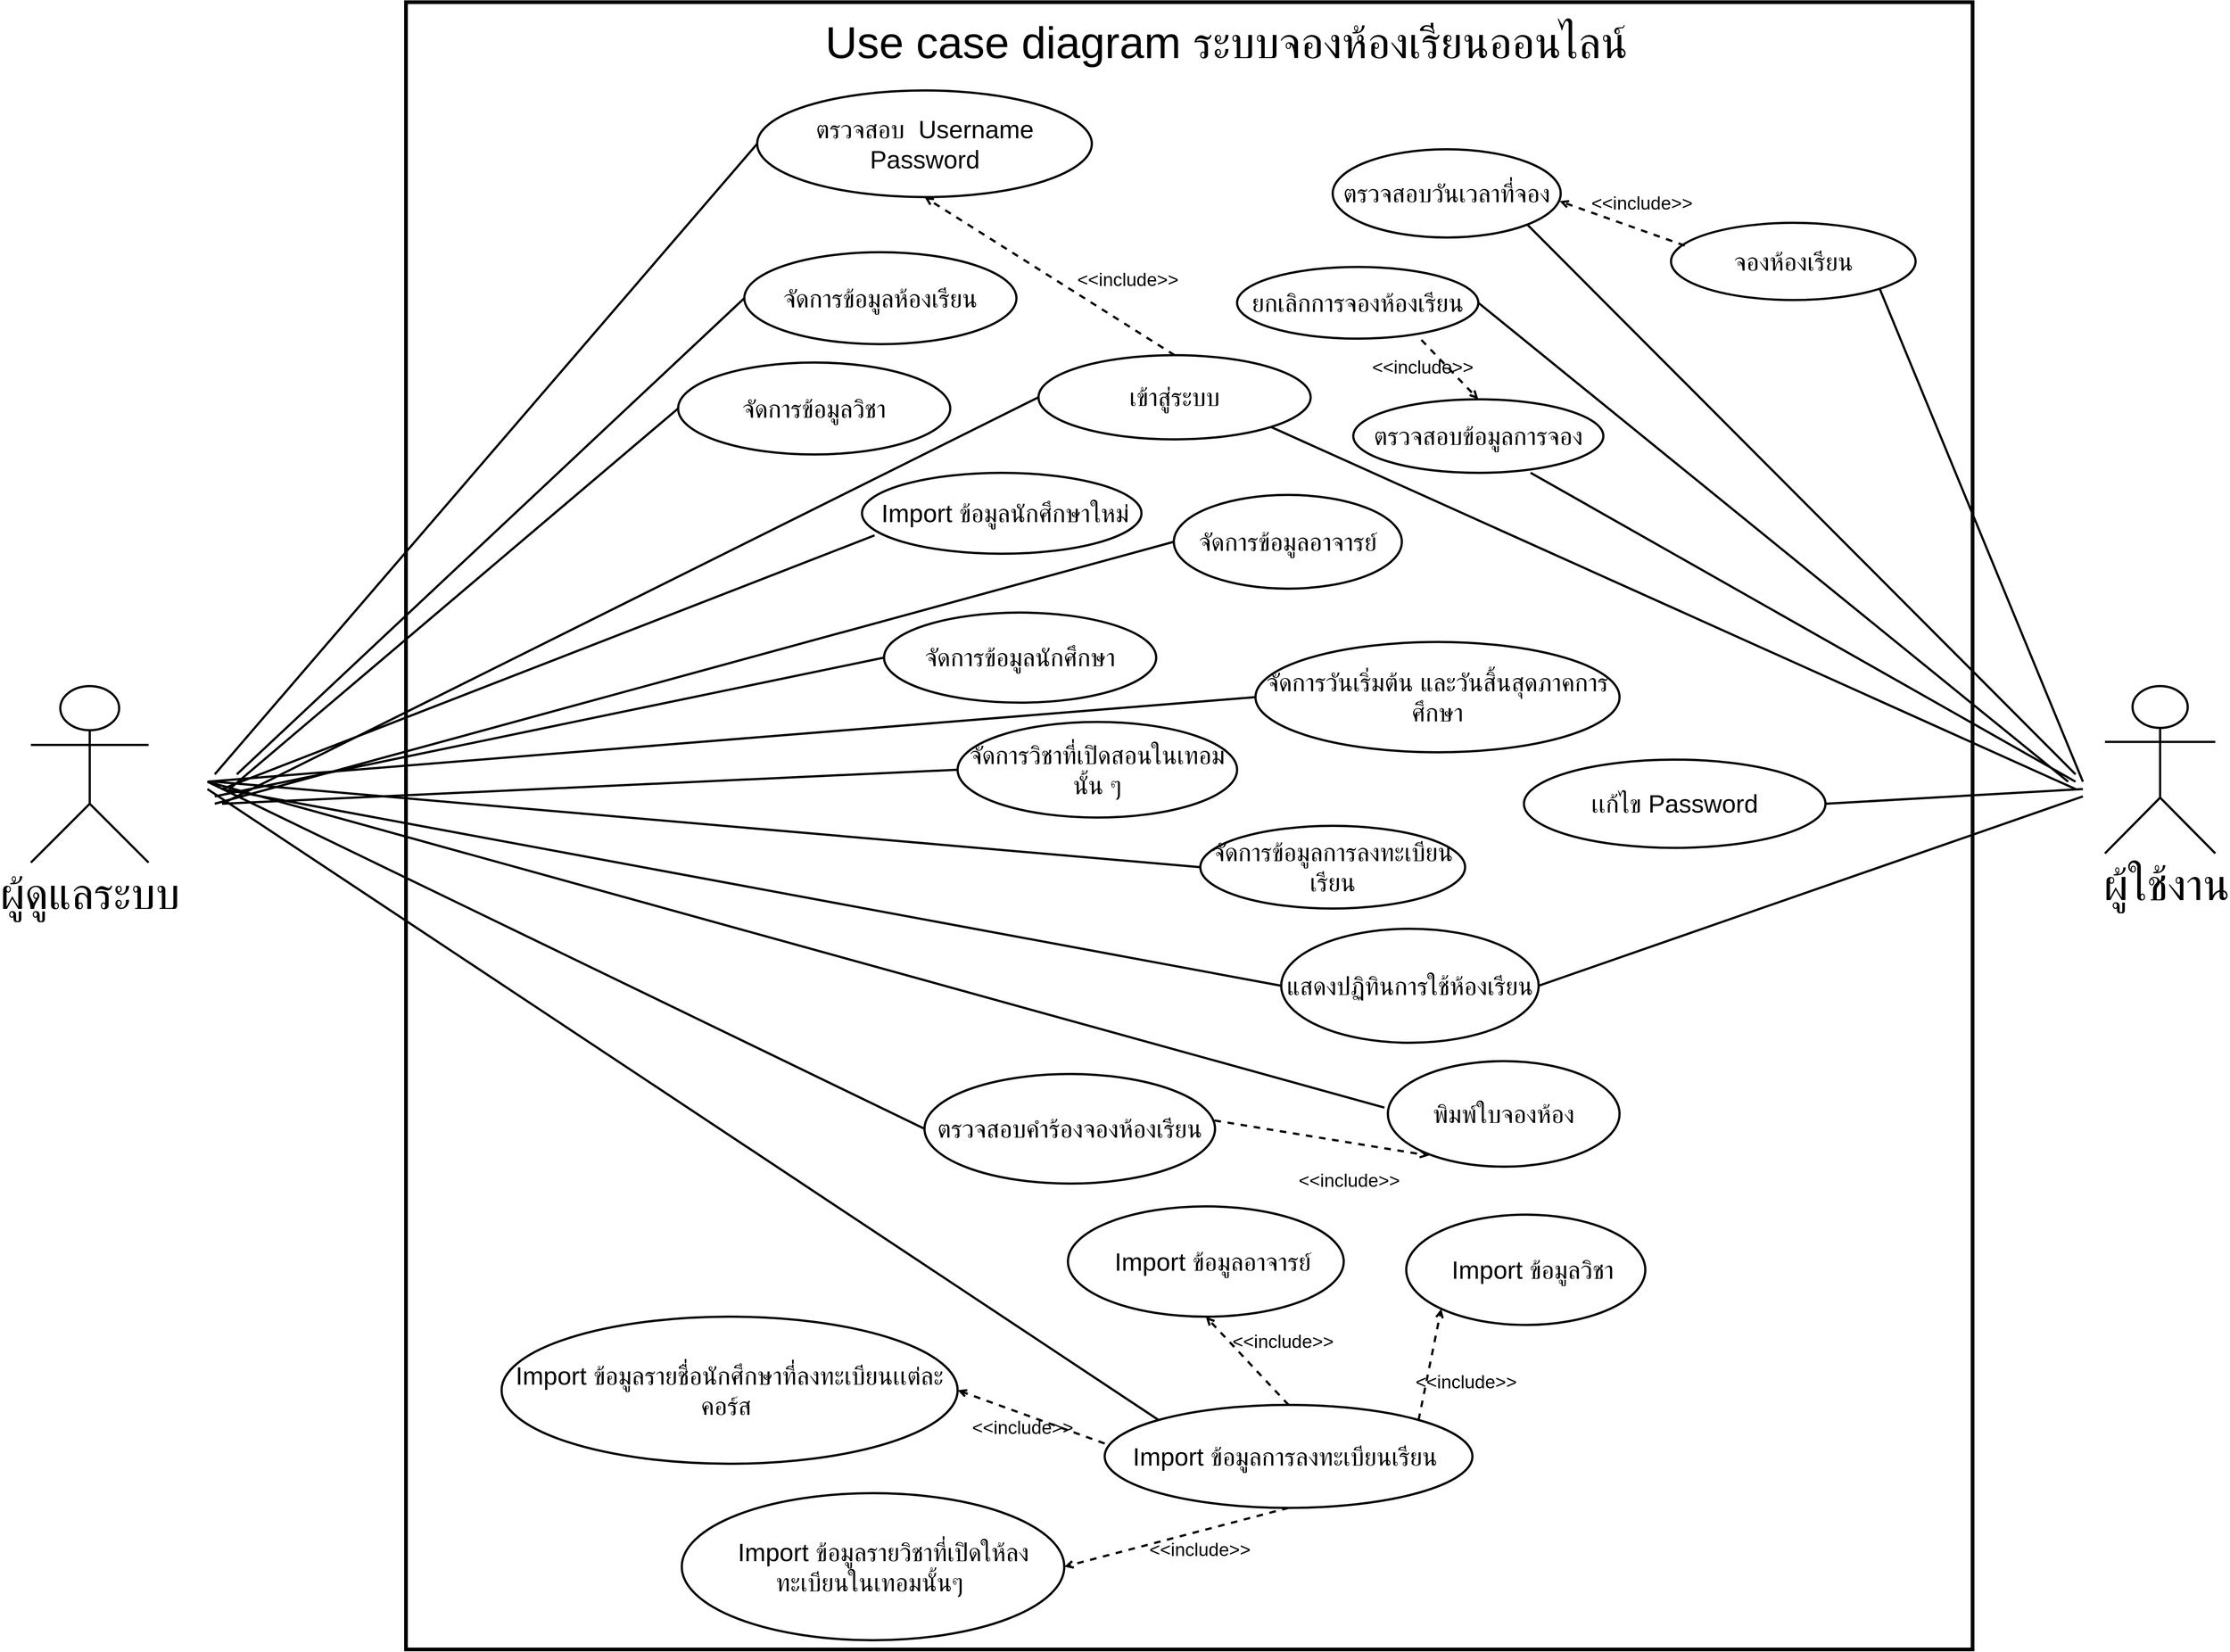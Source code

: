 <mxfile version="21.6.8" type="device">
  <diagram id="C5RBs43oDa-KdzZeNtuy" name="Page-1">
    <mxGraphModel dx="4197" dy="2317" grid="1" gridSize="10" guides="1" tooltips="1" connect="1" arrows="1" fold="1" page="1" pageScale="1" pageWidth="827" pageHeight="1169" math="0" shadow="0">
      <root>
        <mxCell id="WIyWlLk6GJQsqaUBKTNV-0" />
        <mxCell id="WIyWlLk6GJQsqaUBKTNV-1" parent="WIyWlLk6GJQsqaUBKTNV-0" />
        <mxCell id="xALUO3HwdJlkxT8yfgA3-319" value="" style="html=1;whiteSpace=wrap;strokeWidth=5;" parent="WIyWlLk6GJQsqaUBKTNV-1" vertex="1">
          <mxGeometry x="610" y="30" width="2130" height="2240" as="geometry" />
        </mxCell>
        <mxCell id="xALUO3HwdJlkxT8yfgA3-321" value="&lt;font style=&quot;font-size: 60px;&quot;&gt;ผู้ดูแลระบบ&lt;/font&gt;" style="shape=umlActor;verticalLabelPosition=bottom;verticalAlign=top;html=1;strokeWidth=3;" parent="WIyWlLk6GJQsqaUBKTNV-1" vertex="1">
          <mxGeometry x="100" y="960" width="160" height="240" as="geometry" />
        </mxCell>
        <mxCell id="xALUO3HwdJlkxT8yfgA3-324" value="&lt;font style=&quot;font-size: 34px;&quot;&gt;เข้าสู่ระบบ&lt;/font&gt;" style="ellipse;whiteSpace=wrap;html=1;strokeWidth=3;" parent="WIyWlLk6GJQsqaUBKTNV-1" vertex="1">
          <mxGeometry x="1470" y="510" width="370" height="114.5" as="geometry" />
        </mxCell>
        <mxCell id="xALUO3HwdJlkxT8yfgA3-325" value="&lt;font style=&quot;font-size: 34px;&quot;&gt;ตรวจสอบ&amp;nbsp; Username Password&lt;/font&gt;" style="ellipse;whiteSpace=wrap;html=1;strokeWidth=3;" parent="WIyWlLk6GJQsqaUBKTNV-1" vertex="1">
          <mxGeometry x="1087.5" y="150" width="455" height="145" as="geometry" />
        </mxCell>
        <mxCell id="xALUO3HwdJlkxT8yfgA3-327" value="&lt;font style=&quot;font-size: 25px;&quot;&gt;&amp;lt;&amp;lt;include&amp;gt;&amp;gt;&lt;/font&gt;" style="html=1;verticalAlign=bottom;labelBackgroundColor=none;endArrow=open;endFill=0;dashed=1;rounded=0;exitX=0.5;exitY=0;exitDx=0;exitDy=0;entryX=0.5;entryY=1;entryDx=0;entryDy=0;strokeWidth=3;" parent="WIyWlLk6GJQsqaUBKTNV-1" source="xALUO3HwdJlkxT8yfgA3-324" target="xALUO3HwdJlkxT8yfgA3-325" edge="1">
          <mxGeometry x="-0.503" y="-39" width="160" relative="1" as="geometry">
            <mxPoint x="814" y="535" as="sourcePoint" />
            <mxPoint x="974" y="535" as="targetPoint" />
            <mxPoint as="offset" />
          </mxGeometry>
        </mxCell>
        <mxCell id="xALUO3HwdJlkxT8yfgA3-330" value="&lt;font style=&quot;font-size: 34px;&quot;&gt;จัดการข้อมูลห้องเรียน&lt;/font&gt;" style="ellipse;whiteSpace=wrap;html=1;strokeWidth=3;" parent="WIyWlLk6GJQsqaUBKTNV-1" vertex="1">
          <mxGeometry x="1070" y="370" width="370" height="125" as="geometry" />
        </mxCell>
        <mxCell id="xALUO3HwdJlkxT8yfgA3-331" value="&lt;font style=&quot;font-size: 34px;&quot;&gt;&amp;nbsp;Import ข้อมูลนักศึกษาใหม่&lt;/font&gt;" style="ellipse;whiteSpace=wrap;html=1;strokeWidth=3;" parent="WIyWlLk6GJQsqaUBKTNV-1" vertex="1">
          <mxGeometry x="1230" y="670" width="380" height="110" as="geometry" />
        </mxCell>
        <mxCell id="xALUO3HwdJlkxT8yfgA3-333" value="&lt;font style=&quot;font-size: 60px;&quot;&gt;Use case diagram ระบบจองห้องเรียนออนไลน์&lt;/font&gt;" style="text;html=1;align=center;verticalAlign=middle;resizable=0;points=[];autosize=1;" parent="WIyWlLk6GJQsqaUBKTNV-1" vertex="1">
          <mxGeometry x="1130" y="40" width="1190" height="90" as="geometry" />
        </mxCell>
        <mxCell id="xALUO3HwdJlkxT8yfgA3-336" value="&lt;font style=&quot;font-size: 34px;&quot;&gt;&amp;nbsp; &amp;nbsp;Import ข้อมูลรายวิชาที่เปิดให้ลงทะเบียนในเทอมนั้นๆ&amp;nbsp;&lt;/font&gt;" style="ellipse;whiteSpace=wrap;html=1;strokeWidth=3;" parent="WIyWlLk6GJQsqaUBKTNV-1" vertex="1">
          <mxGeometry x="985" y="2057.5" width="520" height="200" as="geometry" />
        </mxCell>
        <mxCell id="xALUO3HwdJlkxT8yfgA3-337" value="&lt;font style=&quot;font-size: 34px;&quot;&gt;&amp;nbsp; Import ข้อมูลอาจารย์&lt;/font&gt;" style="ellipse;whiteSpace=wrap;html=1;strokeWidth=3;" parent="WIyWlLk6GJQsqaUBKTNV-1" vertex="1">
          <mxGeometry x="1510" y="1667.5" width="375" height="150" as="geometry" />
        </mxCell>
        <mxCell id="xALUO3HwdJlkxT8yfgA3-338" value="&lt;font style=&quot;font-size: 34px;&quot;&gt;&amp;nbsp; Import ข้อมูลวิชา&lt;/font&gt;" style="ellipse;whiteSpace=wrap;html=1;strokeWidth=3;" parent="WIyWlLk6GJQsqaUBKTNV-1" vertex="1">
          <mxGeometry x="1970" y="1678.75" width="325" height="150" as="geometry" />
        </mxCell>
        <mxCell id="xALUO3HwdJlkxT8yfgA3-341" value="&lt;font style=&quot;font-size: 34px;&quot;&gt; Import ข้อมูลการลงทะเบียนเรียน&amp;nbsp;&lt;/font&gt;" style="ellipse;whiteSpace=wrap;html=1;strokeWidth=3;" parent="WIyWlLk6GJQsqaUBKTNV-1" vertex="1">
          <mxGeometry x="1560" y="1937.5" width="500" height="140" as="geometry" />
        </mxCell>
        <mxCell id="xALUO3HwdJlkxT8yfgA3-342" value="&lt;font style=&quot;font-size: 34px;&quot;&gt;Import ข้อมูลรายชื่อนักศึกษาที่ลงทะเบียนเเต่ละคอร์ส&amp;nbsp;&lt;/font&gt;" style="ellipse;whiteSpace=wrap;html=1;strokeWidth=3;" parent="WIyWlLk6GJQsqaUBKTNV-1" vertex="1">
          <mxGeometry x="740" y="1817.5" width="620" height="200" as="geometry" />
        </mxCell>
        <mxCell id="xALUO3HwdJlkxT8yfgA3-343" value="&lt;font style=&quot;font-size: 34px;&quot;&gt;จัดการวันเริ่มต้น และวันสิ้นสุดภาคการศึกษา&lt;/font&gt;" style="ellipse;whiteSpace=wrap;html=1;strokeWidth=3;" parent="WIyWlLk6GJQsqaUBKTNV-1" vertex="1">
          <mxGeometry x="1765" y="900" width="495" height="150" as="geometry" />
        </mxCell>
        <mxCell id="xALUO3HwdJlkxT8yfgA3-344" value="&lt;font style=&quot;font-size: 34px;&quot;&gt;จัดการข้อมูลนักศึกษา&lt;/font&gt;" style="ellipse;whiteSpace=wrap;html=1;strokeWidth=3;" parent="WIyWlLk6GJQsqaUBKTNV-1" vertex="1">
          <mxGeometry x="1260" y="860" width="370" height="122.5" as="geometry" />
        </mxCell>
        <mxCell id="xALUO3HwdJlkxT8yfgA3-345" value="&lt;font style=&quot;font-size: 34px;&quot;&gt;จัดการข้อมูลอาจารย์&lt;/font&gt;" style="ellipse;whiteSpace=wrap;html=1;strokeWidth=3;" parent="WIyWlLk6GJQsqaUBKTNV-1" vertex="1">
          <mxGeometry x="1654" y="700" width="310" height="127.5" as="geometry" />
        </mxCell>
        <mxCell id="xALUO3HwdJlkxT8yfgA3-346" value="&lt;font style=&quot;font-size: 34px;&quot;&gt;จัดการข้อมูลวิชา&lt;/font&gt;" style="ellipse;whiteSpace=wrap;html=1;strokeWidth=3;" parent="WIyWlLk6GJQsqaUBKTNV-1" vertex="1">
          <mxGeometry x="980" y="520" width="370" height="125" as="geometry" />
        </mxCell>
        <mxCell id="xALUO3HwdJlkxT8yfgA3-348" value="&lt;font style=&quot;font-size: 34px;&quot;&gt;แสดงปฏิทินการใช้ห้องเรียน&lt;/font&gt;" style="ellipse;whiteSpace=wrap;html=1;strokeWidth=3;" parent="WIyWlLk6GJQsqaUBKTNV-1" vertex="1">
          <mxGeometry x="1800" y="1290" width="350" height="155" as="geometry" />
        </mxCell>
        <mxCell id="xALUO3HwdJlkxT8yfgA3-350" value="&lt;font style=&quot;font-size: 34px;&quot;&gt;จัดการวิชาที่เปิดสอนในเทอมนั้น ๆ&lt;/font&gt;" style="ellipse;whiteSpace=wrap;html=1;strokeWidth=3;" parent="WIyWlLk6GJQsqaUBKTNV-1" vertex="1">
          <mxGeometry x="1360" y="1008.75" width="380" height="130" as="geometry" />
        </mxCell>
        <mxCell id="xALUO3HwdJlkxT8yfgA3-351" value="&lt;font style=&quot;font-size: 34px;&quot;&gt; จัดการข้อมูลการลงทะเบียนเรียน&lt;/font&gt;" style="ellipse;whiteSpace=wrap;html=1;strokeWidth=3;" parent="WIyWlLk6GJQsqaUBKTNV-1" vertex="1">
          <mxGeometry x="1690" y="1150" width="360" height="112.5" as="geometry" />
        </mxCell>
        <mxCell id="xALUO3HwdJlkxT8yfgA3-354" value="&lt;font style=&quot;font-size: 34px;&quot;&gt;ตรวจสอบคำร้องจองห้องเรียน&lt;/font&gt;" style="ellipse;whiteSpace=wrap;html=1;strokeWidth=3;" parent="WIyWlLk6GJQsqaUBKTNV-1" vertex="1">
          <mxGeometry x="1315" y="1487.5" width="395" height="149" as="geometry" />
        </mxCell>
        <mxCell id="xALUO3HwdJlkxT8yfgA3-361" value="" style="endArrow=none;html=1;rounded=0;entryX=0;entryY=0.5;entryDx=0;entryDy=0;strokeWidth=3;" parent="WIyWlLk6GJQsqaUBKTNV-1" target="xALUO3HwdJlkxT8yfgA3-324" edge="1">
          <mxGeometry width="50" height="50" relative="1" as="geometry">
            <mxPoint x="360" y="1120" as="sourcePoint" />
            <mxPoint x="1410" y="405" as="targetPoint" />
          </mxGeometry>
        </mxCell>
        <mxCell id="xALUO3HwdJlkxT8yfgA3-364" value="" style="endArrow=none;html=1;rounded=0;entryX=0;entryY=0.5;entryDx=0;entryDy=0;strokeWidth=3;" parent="WIyWlLk6GJQsqaUBKTNV-1" target="xALUO3HwdJlkxT8yfgA3-325" edge="1">
          <mxGeometry width="50" height="50" relative="1" as="geometry">
            <mxPoint x="350" y="1080" as="sourcePoint" />
            <mxPoint x="1350" y="335" as="targetPoint" />
          </mxGeometry>
        </mxCell>
        <mxCell id="xALUO3HwdJlkxT8yfgA3-370" value="" style="endArrow=none;html=1;rounded=0;entryX=0;entryY=0.5;entryDx=0;entryDy=0;strokeWidth=3;" parent="WIyWlLk6GJQsqaUBKTNV-1" target="xALUO3HwdJlkxT8yfgA3-330" edge="1">
          <mxGeometry width="50" height="50" relative="1" as="geometry">
            <mxPoint x="380" y="1080" as="sourcePoint" />
            <mxPoint x="590" y="465" as="targetPoint" />
          </mxGeometry>
        </mxCell>
        <mxCell id="xALUO3HwdJlkxT8yfgA3-372" value="" style="endArrow=none;html=1;rounded=0;entryX=0;entryY=0.5;entryDx=0;entryDy=0;strokeWidth=3;" parent="WIyWlLk6GJQsqaUBKTNV-1" target="xALUO3HwdJlkxT8yfgA3-346" edge="1">
          <mxGeometry width="50" height="50" relative="1" as="geometry">
            <mxPoint x="370" y="1100" as="sourcePoint" />
            <mxPoint x="1645" y="620" as="targetPoint" />
          </mxGeometry>
        </mxCell>
        <mxCell id="xALUO3HwdJlkxT8yfgA3-374" value="" style="endArrow=none;html=1;rounded=0;entryX=0;entryY=0.5;entryDx=0;entryDy=0;strokeWidth=3;" parent="WIyWlLk6GJQsqaUBKTNV-1" target="xALUO3HwdJlkxT8yfgA3-345" edge="1">
          <mxGeometry width="50" height="50" relative="1" as="geometry">
            <mxPoint x="350" y="1120" as="sourcePoint" />
            <mxPoint x="575" y="775" as="targetPoint" />
          </mxGeometry>
        </mxCell>
        <mxCell id="xALUO3HwdJlkxT8yfgA3-375" value="" style="endArrow=none;html=1;rounded=0;entryX=0.045;entryY=0.773;entryDx=0;entryDy=0;strokeWidth=3;entryPerimeter=0;" parent="WIyWlLk6GJQsqaUBKTNV-1" target="xALUO3HwdJlkxT8yfgA3-331" edge="1">
          <mxGeometry width="50" height="50" relative="1" as="geometry">
            <mxPoint x="360" y="1100" as="sourcePoint" />
            <mxPoint x="1225" y="800" as="targetPoint" />
          </mxGeometry>
        </mxCell>
        <mxCell id="xALUO3HwdJlkxT8yfgA3-376" value="" style="endArrow=none;html=1;rounded=0;entryX=0;entryY=0.5;entryDx=0;entryDy=0;strokeWidth=3;" parent="WIyWlLk6GJQsqaUBKTNV-1" target="xALUO3HwdJlkxT8yfgA3-344" edge="1">
          <mxGeometry width="50" height="50" relative="1" as="geometry">
            <mxPoint x="350" y="1110" as="sourcePoint" />
            <mxPoint x="770" y="912.5" as="targetPoint" />
          </mxGeometry>
        </mxCell>
        <mxCell id="xALUO3HwdJlkxT8yfgA3-378" value="" style="endArrow=none;html=1;rounded=0;entryX=0;entryY=0.5;entryDx=0;entryDy=0;strokeWidth=3;" parent="WIyWlLk6GJQsqaUBKTNV-1" target="xALUO3HwdJlkxT8yfgA3-351" edge="1">
          <mxGeometry width="50" height="50" relative="1" as="geometry">
            <mxPoint x="350" y="1090" as="sourcePoint" />
            <mxPoint x="1045" y="967.5" as="targetPoint" />
          </mxGeometry>
        </mxCell>
        <mxCell id="xALUO3HwdJlkxT8yfgA3-379" value="" style="endArrow=none;html=1;rounded=0;entryX=0;entryY=0;entryDx=0;entryDy=0;strokeWidth=3;" parent="WIyWlLk6GJQsqaUBKTNV-1" target="xALUO3HwdJlkxT8yfgA3-341" edge="1">
          <mxGeometry width="50" height="50" relative="1" as="geometry">
            <mxPoint x="340" y="1100" as="sourcePoint" />
            <mxPoint x="1250" y="1102.5" as="targetPoint" />
          </mxGeometry>
        </mxCell>
        <mxCell id="xALUO3HwdJlkxT8yfgA3-380" value="" style="endArrow=none;html=1;rounded=0;entryX=0;entryY=0.5;entryDx=0;entryDy=0;strokeWidth=3;" parent="WIyWlLk6GJQsqaUBKTNV-1" target="xALUO3HwdJlkxT8yfgA3-350" edge="1">
          <mxGeometry width="50" height="50" relative="1" as="geometry">
            <mxPoint x="360" y="1120" as="sourcePoint" />
            <mxPoint x="1340" y="1173" as="targetPoint" />
          </mxGeometry>
        </mxCell>
        <mxCell id="xALUO3HwdJlkxT8yfgA3-382" value="" style="endArrow=none;html=1;rounded=0;entryX=0;entryY=0.5;entryDx=0;entryDy=0;strokeWidth=3;" parent="WIyWlLk6GJQsqaUBKTNV-1" target="xALUO3HwdJlkxT8yfgA3-343" edge="1">
          <mxGeometry width="50" height="50" relative="1" as="geometry">
            <mxPoint x="340" y="1090" as="sourcePoint" />
            <mxPoint x="717" y="1307.5" as="targetPoint" />
          </mxGeometry>
        </mxCell>
        <mxCell id="xALUO3HwdJlkxT8yfgA3-385" value="" style="endArrow=none;html=1;rounded=0;entryX=0;entryY=0.5;entryDx=0;entryDy=0;strokeWidth=3;" parent="WIyWlLk6GJQsqaUBKTNV-1" target="xALUO3HwdJlkxT8yfgA3-348" edge="1">
          <mxGeometry width="50" height="50" relative="1" as="geometry">
            <mxPoint x="360" y="1100" as="sourcePoint" />
            <mxPoint x="1287" y="1435" as="targetPoint" />
          </mxGeometry>
        </mxCell>
        <mxCell id="xALUO3HwdJlkxT8yfgA3-386" value="" style="endArrow=none;html=1;rounded=0;entryX=0;entryY=0.5;entryDx=0;entryDy=0;strokeWidth=3;" parent="WIyWlLk6GJQsqaUBKTNV-1" target="xALUO3HwdJlkxT8yfgA3-354" edge="1">
          <mxGeometry width="50" height="50" relative="1" as="geometry">
            <mxPoint x="340" y="1090" as="sourcePoint" />
            <mxPoint x="1141" y="1532.5" as="targetPoint" />
          </mxGeometry>
        </mxCell>
        <mxCell id="xALUO3HwdJlkxT8yfgA3-391" value="&lt;font style=&quot;font-size: 60px;&quot;&gt;&amp;nbsp;ผู้ใช้งาน&lt;/font&gt;" style="shape=umlActor;verticalLabelPosition=bottom;verticalAlign=top;html=1;strokeWidth=3;" parent="WIyWlLk6GJQsqaUBKTNV-1" vertex="1">
          <mxGeometry x="2920" y="960" width="150" height="227.5" as="geometry" />
        </mxCell>
        <mxCell id="xALUO3HwdJlkxT8yfgA3-392" value="&lt;font style=&quot;font-size: 34px;&quot;&gt;จองห้องเรียน&lt;/font&gt;" style="ellipse;whiteSpace=wrap;html=1;strokeWidth=3;" parent="WIyWlLk6GJQsqaUBKTNV-1" vertex="1">
          <mxGeometry x="2330" y="330" width="332.5" height="105" as="geometry" />
        </mxCell>
        <mxCell id="xALUO3HwdJlkxT8yfgA3-393" value="&lt;font style=&quot;font-size: 34px;&quot;&gt;ยกเลิกการจองห้องเรียน&lt;/font&gt;" style="ellipse;whiteSpace=wrap;html=1;strokeWidth=3;" parent="WIyWlLk6GJQsqaUBKTNV-1" vertex="1">
          <mxGeometry x="1740" y="390" width="328" height="97.5" as="geometry" />
        </mxCell>
        <mxCell id="xALUO3HwdJlkxT8yfgA3-395" value="&lt;font style=&quot;font-size: 34px;&quot;&gt;ตรวจสอบวันเวลาที่จอง&lt;/font&gt;" style="ellipse;whiteSpace=wrap;html=1;strokeWidth=3;" parent="WIyWlLk6GJQsqaUBKTNV-1" vertex="1">
          <mxGeometry x="1870" y="230" width="310" height="120" as="geometry" />
        </mxCell>
        <mxCell id="xALUO3HwdJlkxT8yfgA3-399" value="&lt;font style=&quot;font-size: 25px;&quot;&gt;&amp;lt;&amp;lt;include&amp;gt;&amp;gt;&lt;/font&gt;" style="html=1;verticalAlign=bottom;labelBackgroundColor=none;endArrow=open;endFill=0;dashed=1;rounded=0;exitX=0.056;exitY=0.295;exitDx=0;exitDy=0;entryX=0.995;entryY=0.588;entryDx=0;entryDy=0;exitPerimeter=0;entryPerimeter=0;strokeWidth=3;" parent="WIyWlLk6GJQsqaUBKTNV-1" source="xALUO3HwdJlkxT8yfgA3-392" target="xALUO3HwdJlkxT8yfgA3-395" edge="1">
          <mxGeometry x="-0.237" y="-19" width="160" relative="1" as="geometry">
            <mxPoint x="1731" y="246" as="sourcePoint" />
            <mxPoint x="1690" y="185" as="targetPoint" />
            <mxPoint as="offset" />
          </mxGeometry>
        </mxCell>
        <mxCell id="xALUO3HwdJlkxT8yfgA3-401" value="" style="endArrow=none;html=1;rounded=0;exitX=1;exitY=1;exitDx=0;exitDy=0;strokeWidth=3;" parent="WIyWlLk6GJQsqaUBKTNV-1" source="xALUO3HwdJlkxT8yfgA3-392" edge="1">
          <mxGeometry width="50" height="50" relative="1" as="geometry">
            <mxPoint x="1070" y="675" as="sourcePoint" />
            <mxPoint x="2890" y="1090" as="targetPoint" />
          </mxGeometry>
        </mxCell>
        <mxCell id="xALUO3HwdJlkxT8yfgA3-403" value="" style="endArrow=none;html=1;rounded=0;exitX=1;exitY=1;exitDx=0;exitDy=0;strokeWidth=3;" parent="WIyWlLk6GJQsqaUBKTNV-1" source="xALUO3HwdJlkxT8yfgA3-395" edge="1">
          <mxGeometry width="50" height="50" relative="1" as="geometry">
            <mxPoint x="1465" y="270" as="sourcePoint" />
            <mxPoint x="2880" y="1080" as="targetPoint" />
          </mxGeometry>
        </mxCell>
        <mxCell id="xALUO3HwdJlkxT8yfgA3-404" value="" style="endArrow=none;html=1;rounded=0;exitX=1;exitY=1;exitDx=0;exitDy=0;strokeWidth=3;" parent="WIyWlLk6GJQsqaUBKTNV-1" source="xALUO3HwdJlkxT8yfgA3-324" edge="1">
          <mxGeometry width="50" height="50" relative="1" as="geometry">
            <mxPoint x="1174" y="225" as="sourcePoint" />
            <mxPoint x="2880" y="1100" as="targetPoint" />
          </mxGeometry>
        </mxCell>
        <mxCell id="xALUO3HwdJlkxT8yfgA3-405" value="" style="endArrow=none;html=1;rounded=0;exitX=1;exitY=0.5;exitDx=0;exitDy=0;strokeWidth=3;" parent="WIyWlLk6GJQsqaUBKTNV-1" source="xALUO3HwdJlkxT8yfgA3-393" edge="1">
          <mxGeometry width="50" height="50" relative="1" as="geometry">
            <mxPoint x="960" y="375" as="sourcePoint" />
            <mxPoint x="2870" y="1090" as="targetPoint" />
          </mxGeometry>
        </mxCell>
        <mxCell id="xALUO3HwdJlkxT8yfgA3-406" value="" style="endArrow=none;html=1;rounded=0;exitX=1;exitY=0.5;exitDx=0;exitDy=0;strokeWidth=3;" parent="WIyWlLk6GJQsqaUBKTNV-1" source="xALUO3HwdJlkxT8yfgA3-348" edge="1">
          <mxGeometry width="50" height="50" relative="1" as="geometry">
            <mxPoint x="1190" y="567.5" as="sourcePoint" />
            <mxPoint x="2890" y="1110" as="targetPoint" />
          </mxGeometry>
        </mxCell>
        <mxCell id="xALUO3HwdJlkxT8yfgA3-408" value="&lt;font style=&quot;font-size: 34px;&quot;&gt;ตรวจสอบข้อมูลการจอง&lt;/font&gt;" style="ellipse;whiteSpace=wrap;html=1;strokeWidth=3;" parent="WIyWlLk6GJQsqaUBKTNV-1" vertex="1">
          <mxGeometry x="1898" y="570" width="340" height="100" as="geometry" />
        </mxCell>
        <mxCell id="xALUO3HwdJlkxT8yfgA3-409" value="" style="endArrow=none;html=1;rounded=0;exitX=0.709;exitY=0.999;exitDx=0;exitDy=0;exitPerimeter=0;strokeWidth=3;" parent="WIyWlLk6GJQsqaUBKTNV-1" source="xALUO3HwdJlkxT8yfgA3-408" edge="1">
          <mxGeometry width="50" height="50" relative="1" as="geometry">
            <mxPoint x="1390" y="590" as="sourcePoint" />
            <mxPoint x="2880" y="1090" as="targetPoint" />
          </mxGeometry>
        </mxCell>
        <mxCell id="xALUO3HwdJlkxT8yfgA3-410" value="&lt;font style=&quot;font-size: 25px;&quot;&gt;&amp;lt;&amp;lt;include&amp;gt;&amp;gt;&lt;/font&gt;" style="html=1;verticalAlign=bottom;labelBackgroundColor=none;endArrow=open;endFill=0;dashed=1;rounded=0;exitX=0.764;exitY=1.018;exitDx=0;exitDy=0;entryX=0.5;entryY=0;entryDx=0;entryDy=0;exitPerimeter=0;strokeWidth=3;" parent="WIyWlLk6GJQsqaUBKTNV-1" source="xALUO3HwdJlkxT8yfgA3-393" target="xALUO3HwdJlkxT8yfgA3-408" edge="1">
          <mxGeometry x="-0.282" y="-36" width="160" relative="1" as="geometry">
            <mxPoint x="1790" y="545" as="sourcePoint" />
            <mxPoint x="1950" y="545" as="targetPoint" />
            <mxPoint as="offset" />
          </mxGeometry>
        </mxCell>
        <mxCell id="HueHFeiNzXYVLrIqd-gB-1" value="&lt;font style=&quot;font-size: 34px;&quot;&gt;พิมพ์ใบจองห้อง&lt;/font&gt;" style="ellipse;whiteSpace=wrap;html=1;strokeWidth=3;" parent="WIyWlLk6GJQsqaUBKTNV-1" vertex="1">
          <mxGeometry x="1945" y="1470" width="315" height="143.5" as="geometry" />
        </mxCell>
        <mxCell id="HueHFeiNzXYVLrIqd-gB-2" value="&lt;font style=&quot;font-size: 25px;&quot;&gt;&amp;lt;&amp;lt;include&amp;gt;&amp;gt;&lt;/font&gt;" style="html=1;verticalAlign=bottom;labelBackgroundColor=none;endArrow=open;endFill=0;dashed=1;rounded=0;exitX=0.998;exitY=0.424;exitDx=0;exitDy=0;entryX=0.178;entryY=0.895;entryDx=0;entryDy=0;exitPerimeter=0;entryPerimeter=0;strokeWidth=3;" parent="WIyWlLk6GJQsqaUBKTNV-1" source="xALUO3HwdJlkxT8yfgA3-354" target="HueHFeiNzXYVLrIqd-gB-1" edge="1">
          <mxGeometry x="0.328" y="-67" width="160" relative="1" as="geometry">
            <mxPoint x="1460" y="1455" as="sourcePoint" />
            <mxPoint x="1620" y="1455" as="targetPoint" />
            <mxPoint as="offset" />
          </mxGeometry>
        </mxCell>
        <mxCell id="HueHFeiNzXYVLrIqd-gB-4" value="" style="endArrow=none;html=1;rounded=0;entryX=-0.015;entryY=0.44;entryDx=0;entryDy=0;entryPerimeter=0;strokeWidth=3;" parent="WIyWlLk6GJQsqaUBKTNV-1" target="HueHFeiNzXYVLrIqd-gB-1" edge="1">
          <mxGeometry width="50" height="50" relative="1" as="geometry">
            <mxPoint x="340" y="1090" as="sourcePoint" />
            <mxPoint x="1143" y="1639.5" as="targetPoint" />
          </mxGeometry>
        </mxCell>
        <mxCell id="HueHFeiNzXYVLrIqd-gB-5" value="&lt;font style=&quot;font-size: 25px;&quot;&gt;&amp;lt;&amp;lt;include&amp;gt;&amp;gt;&lt;/font&gt;" style="html=1;verticalAlign=bottom;labelBackgroundColor=none;endArrow=open;endFill=0;dashed=1;rounded=0;exitX=0.5;exitY=1;exitDx=0;exitDy=0;entryX=1;entryY=0.5;entryDx=0;entryDy=0;strokeWidth=3;" parent="WIyWlLk6GJQsqaUBKTNV-1" source="xALUO3HwdJlkxT8yfgA3-341" target="xALUO3HwdJlkxT8yfgA3-336" edge="1">
          <mxGeometry x="-0.131" y="40" width="160" relative="1" as="geometry">
            <mxPoint x="1280" y="1145" as="sourcePoint" />
            <mxPoint x="1440" y="1145" as="targetPoint" />
            <mxPoint x="1" as="offset" />
          </mxGeometry>
        </mxCell>
        <mxCell id="HueHFeiNzXYVLrIqd-gB-6" value="&lt;font style=&quot;font-size: 25px;&quot;&gt;&amp;lt;&amp;lt;include&amp;gt;&amp;gt;&lt;/font&gt;" style="html=1;verticalAlign=bottom;labelBackgroundColor=none;endArrow=open;endFill=0;dashed=1;rounded=0;exitX=0.5;exitY=0;exitDx=0;exitDy=0;entryX=0.5;entryY=1;entryDx=0;entryDy=0;strokeWidth=3;" parent="WIyWlLk6GJQsqaUBKTNV-1" source="xALUO3HwdJlkxT8yfgA3-341" target="xALUO3HwdJlkxT8yfgA3-337" edge="1">
          <mxGeometry x="-0.333" y="-41" width="160" relative="1" as="geometry">
            <mxPoint x="1280" y="1045" as="sourcePoint" />
            <mxPoint x="1440" y="1045" as="targetPoint" />
            <mxPoint y="-1" as="offset" />
          </mxGeometry>
        </mxCell>
        <mxCell id="HueHFeiNzXYVLrIqd-gB-7" value="&lt;font style=&quot;font-size: 25px;&quot;&gt;&amp;lt;&amp;lt;include&amp;gt;&amp;gt;&lt;/font&gt;" style="html=1;verticalAlign=bottom;labelBackgroundColor=none;endArrow=open;endFill=0;dashed=1;rounded=0;exitX=1;exitY=0;exitDx=0;exitDy=0;entryX=0;entryY=1;entryDx=0;entryDy=0;strokeWidth=3;" parent="WIyWlLk6GJQsqaUBKTNV-1" source="xALUO3HwdJlkxT8yfgA3-341" target="xALUO3HwdJlkxT8yfgA3-338" edge="1">
          <mxGeometry x="-0.386" y="-56" width="160" relative="1" as="geometry">
            <mxPoint x="1290" y="1145" as="sourcePoint" />
            <mxPoint x="1393" y="911" as="targetPoint" />
            <mxPoint as="offset" />
          </mxGeometry>
        </mxCell>
        <mxCell id="HueHFeiNzXYVLrIqd-gB-8" value="&lt;font style=&quot;font-size: 25px;&quot;&gt;&amp;lt;&amp;lt;include&amp;gt;&amp;gt;&lt;/font&gt;" style="html=1;verticalAlign=bottom;labelBackgroundColor=none;endArrow=open;endFill=0;dashed=1;rounded=0;exitX=0;exitY=0.375;exitDx=0;exitDy=0;entryX=1;entryY=0.5;entryDx=0;entryDy=0;exitPerimeter=0;strokeWidth=3;" parent="WIyWlLk6GJQsqaUBKTNV-1" source="xALUO3HwdJlkxT8yfgA3-341" target="xALUO3HwdJlkxT8yfgA3-342" edge="1">
          <mxGeometry x="0.006" y="33" width="160" relative="1" as="geometry">
            <mxPoint x="1280" y="1045" as="sourcePoint" />
            <mxPoint x="1440" y="1045" as="targetPoint" />
            <mxPoint as="offset" />
          </mxGeometry>
        </mxCell>
        <mxCell id="0xSO1fAXeYyDGxUCajZk-6" value="&lt;font style=&quot;font-size: 34px;&quot;&gt;&lt;font style=&quot;font-size: 34px;&quot;&gt;เเก้ไข&amp;nbsp;&lt;/font&gt;Password&lt;/font&gt;" style="ellipse;whiteSpace=wrap;html=1;strokeWidth=3;" parent="WIyWlLk6GJQsqaUBKTNV-1" vertex="1">
          <mxGeometry x="2130" y="1060" width="410" height="120" as="geometry" />
        </mxCell>
        <mxCell id="0xSO1fAXeYyDGxUCajZk-7" value="" style="endArrow=none;html=1;rounded=0;exitX=1;exitY=0.5;exitDx=0;exitDy=0;strokeWidth=3;" parent="WIyWlLk6GJQsqaUBKTNV-1" source="0xSO1fAXeYyDGxUCajZk-6" edge="1">
          <mxGeometry width="50" height="50" relative="1" as="geometry">
            <mxPoint x="2149" y="680" as="sourcePoint" />
            <mxPoint x="2890" y="1100" as="targetPoint" />
          </mxGeometry>
        </mxCell>
      </root>
    </mxGraphModel>
  </diagram>
</mxfile>
